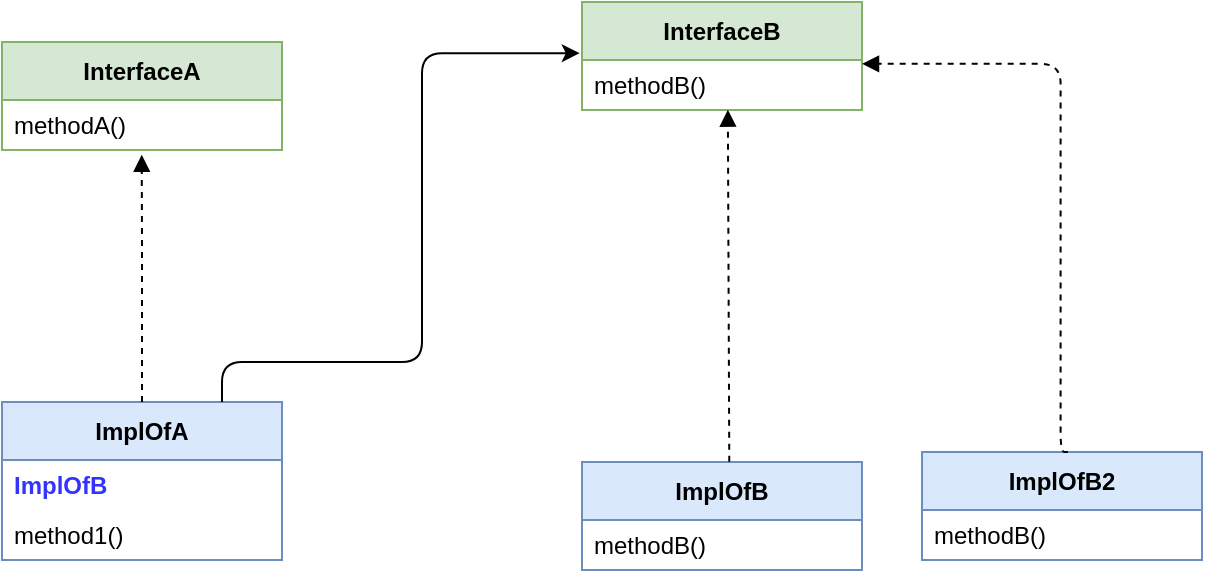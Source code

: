 <mxfile>
    <diagram id="0HWX5iXqImh3SFeTGTyk" name="Page-1">
        <mxGraphModel dx="134" dy="101" grid="1" gridSize="10" guides="1" tooltips="1" connect="1" arrows="1" fold="1" page="1" pageScale="1" pageWidth="850" pageHeight="1100" background="none" math="0" shadow="0">
            <root>
                <mxCell id="0"/>
                <mxCell id="1" parent="0"/>
                <mxCell id="2" value="InterfaceA" style="swimlane;fontStyle=1;align=center;verticalAlign=middle;childLayout=stackLayout;horizontal=1;startSize=29;horizontalStack=0;resizeParent=1;resizeParentMax=0;resizeLast=0;collapsible=0;marginBottom=0;html=1;whiteSpace=wrap;fillColor=#d5e8d4;strokeColor=#82b366;" vertex="1" parent="1">
                    <mxGeometry x="270" y="110" width="140" height="54" as="geometry"/>
                </mxCell>
                <mxCell id="4" value="methodA()" style="text;html=1;strokeColor=none;fillColor=none;align=left;verticalAlign=middle;spacingLeft=4;spacingRight=4;overflow=hidden;rotatable=0;points=[[0,0.5],[1,0.5]];portConstraint=eastwest;whiteSpace=wrap;" vertex="1" parent="2">
                    <mxGeometry y="29" width="140" height="25" as="geometry"/>
                </mxCell>
                <mxCell id="6" value="ImplOfA" style="swimlane;fontStyle=1;align=center;verticalAlign=middle;childLayout=stackLayout;horizontal=1;startSize=29;horizontalStack=0;resizeParent=1;resizeParentMax=0;resizeLast=0;collapsible=0;marginBottom=0;html=1;whiteSpace=wrap;fillColor=#dae8fc;strokeColor=#6c8ebf;" vertex="1" parent="1">
                    <mxGeometry x="270" y="290" width="140" height="79" as="geometry"/>
                </mxCell>
                <mxCell id="7" value="&lt;b&gt;&lt;font style=&quot;color: rgb(51, 51, 255);&quot;&gt;ImplOfB&lt;/font&gt;&lt;/b&gt;" style="text;html=1;strokeColor=none;fillColor=none;align=left;verticalAlign=middle;spacingLeft=4;spacingRight=4;overflow=hidden;rotatable=0;points=[[0,0.5],[1,0.5]];portConstraint=eastwest;whiteSpace=wrap;" vertex="1" parent="6">
                    <mxGeometry y="29" width="140" height="25" as="geometry"/>
                </mxCell>
                <mxCell id="15" value="method1()" style="text;html=1;strokeColor=none;fillColor=none;align=left;verticalAlign=middle;spacingLeft=4;spacingRight=4;overflow=hidden;rotatable=0;points=[[0,0.5],[1,0.5]];portConstraint=eastwest;whiteSpace=wrap;" vertex="1" parent="6">
                    <mxGeometry y="54" width="140" height="25" as="geometry"/>
                </mxCell>
                <mxCell id="8" value="&lt;span style=&quot;color: rgb(0, 0, 0);&quot;&gt;ImplOfB&lt;/span&gt;" style="swimlane;fontStyle=1;align=center;verticalAlign=middle;childLayout=stackLayout;horizontal=1;startSize=29;horizontalStack=0;resizeParent=1;resizeParentMax=0;resizeLast=0;collapsible=0;marginBottom=0;html=1;whiteSpace=wrap;fillColor=#dae8fc;strokeColor=#6c8ebf;" vertex="1" parent="1">
                    <mxGeometry x="560" y="320" width="140" height="54" as="geometry"/>
                </mxCell>
                <mxCell id="9" value="methodB()" style="text;html=1;strokeColor=none;fillColor=none;align=left;verticalAlign=middle;spacingLeft=4;spacingRight=4;overflow=hidden;rotatable=0;points=[[0,0.5],[1,0.5]];portConstraint=eastwest;whiteSpace=wrap;" vertex="1" parent="8">
                    <mxGeometry y="29" width="140" height="25" as="geometry"/>
                </mxCell>
                <mxCell id="10" value="InterfaceB" style="swimlane;fontStyle=1;align=center;verticalAlign=middle;childLayout=stackLayout;horizontal=1;startSize=29;horizontalStack=0;resizeParent=1;resizeParentMax=0;resizeLast=0;collapsible=0;marginBottom=0;html=1;whiteSpace=wrap;fillColor=#d5e8d4;strokeColor=#82b366;" vertex="1" parent="1">
                    <mxGeometry x="560" y="90" width="140" height="54" as="geometry"/>
                </mxCell>
                <mxCell id="11" value="methodB()" style="text;html=1;strokeColor=none;fillColor=none;align=left;verticalAlign=middle;spacingLeft=4;spacingRight=4;overflow=hidden;rotatable=0;points=[[0,0.5],[1,0.5]];portConstraint=eastwest;whiteSpace=wrap;" vertex="1" parent="10">
                    <mxGeometry y="29" width="140" height="25" as="geometry"/>
                </mxCell>
                <mxCell id="12" style="edgeStyle=orthogonalEdgeStyle;html=1;entryX=0.499;entryY=1.095;entryDx=0;entryDy=0;entryPerimeter=0;dashed=1;endArrow=block;endFill=1;" edge="1" parent="1" source="6" target="4">
                    <mxGeometry relative="1" as="geometry">
                        <Array as="points">
                            <mxPoint x="340" y="210"/>
                            <mxPoint x="340" y="210"/>
                        </Array>
                    </mxGeometry>
                </mxCell>
                <mxCell id="13" style="edgeStyle=orthogonalEdgeStyle;html=1;entryX=0.521;entryY=0.993;entryDx=0;entryDy=0;entryPerimeter=0;dashed=1;endArrow=block;endFill=1;exitX=0.526;exitY=-0.003;exitDx=0;exitDy=0;exitPerimeter=0;" edge="1" parent="1" source="8" target="11">
                    <mxGeometry relative="1" as="geometry">
                        <mxPoint x="390" y="300" as="sourcePoint"/>
                        <mxPoint x="390" y="176" as="targetPoint"/>
                        <Array as="points">
                            <mxPoint x="633" y="320"/>
                        </Array>
                    </mxGeometry>
                </mxCell>
                <mxCell id="14" style="edgeStyle=orthogonalEdgeStyle;html=1;entryX=-0.008;entryY=-0.136;entryDx=0;entryDy=0;entryPerimeter=0;" edge="1" parent="1" source="6" target="11">
                    <mxGeometry relative="1" as="geometry">
                        <Array as="points">
                            <mxPoint x="380" y="270"/>
                            <mxPoint x="480" y="270"/>
                            <mxPoint x="480" y="116"/>
                        </Array>
                    </mxGeometry>
                </mxCell>
                <mxCell id="16" value="&lt;span style=&quot;color: rgb(0, 0, 0);&quot;&gt;ImplOfB2&lt;/span&gt;" style="swimlane;fontStyle=1;align=center;verticalAlign=middle;childLayout=stackLayout;horizontal=1;startSize=29;horizontalStack=0;resizeParent=1;resizeParentMax=0;resizeLast=0;collapsible=0;marginBottom=0;html=1;whiteSpace=wrap;fillColor=#dae8fc;strokeColor=#6c8ebf;" vertex="1" parent="1">
                    <mxGeometry x="730" y="315" width="140" height="54" as="geometry"/>
                </mxCell>
                <mxCell id="17" value="methodB()" style="text;html=1;strokeColor=none;fillColor=none;align=left;verticalAlign=middle;spacingLeft=4;spacingRight=4;overflow=hidden;rotatable=0;points=[[0,0.5],[1,0.5]];portConstraint=eastwest;whiteSpace=wrap;" vertex="1" parent="16">
                    <mxGeometry y="29" width="140" height="25" as="geometry"/>
                </mxCell>
                <mxCell id="18" style="edgeStyle=orthogonalEdgeStyle;html=1;entryX=1.005;entryY=0.069;entryDx=0;entryDy=0;entryPerimeter=0;dashed=1;endArrow=block;endFill=1;exitX=0.526;exitY=-0.003;exitDx=0;exitDy=0;exitPerimeter=0;" edge="1" parent="1">
                    <mxGeometry relative="1" as="geometry">
                        <mxPoint x="802.94" y="314.998" as="sourcePoint"/>
                        <mxPoint x="700" y="120.885" as="targetPoint"/>
                        <Array as="points">
                            <mxPoint x="799.3" y="315.16"/>
                            <mxPoint x="799.3" y="121.16"/>
                        </Array>
                    </mxGeometry>
                </mxCell>
            </root>
        </mxGraphModel>
    </diagram>
</mxfile>